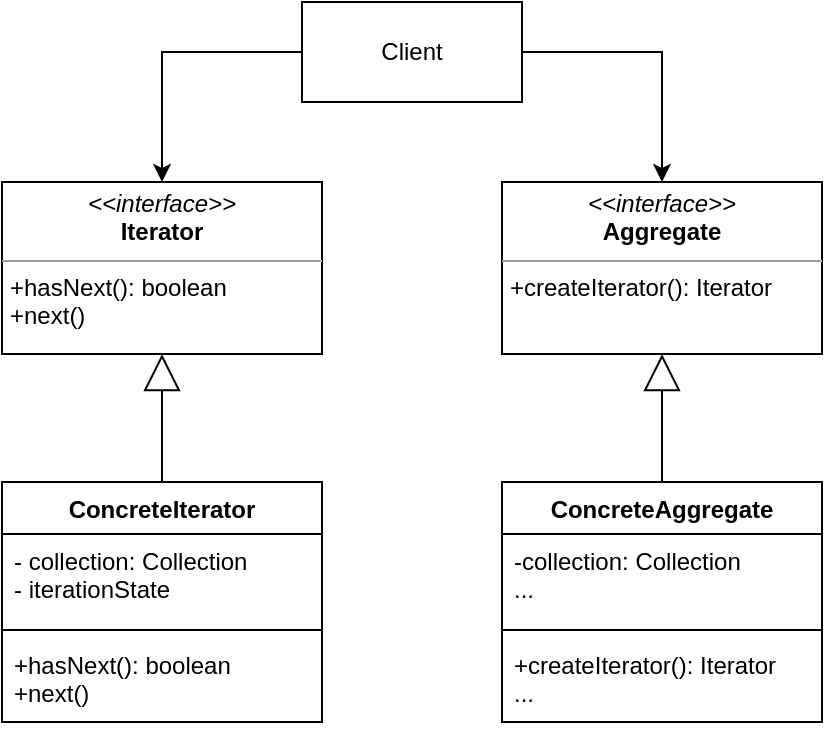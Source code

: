 <mxfile version="21.1.2" type="device">
  <diagram id="C5RBs43oDa-KdzZeNtuy" name="Page-1">
    <mxGraphModel dx="1195" dy="703" grid="1" gridSize="10" guides="1" tooltips="1" connect="1" arrows="1" fold="1" page="1" pageScale="1" pageWidth="827" pageHeight="1169" math="0" shadow="0">
      <root>
        <mxCell id="WIyWlLk6GJQsqaUBKTNV-0" />
        <mxCell id="WIyWlLk6GJQsqaUBKTNV-1" parent="WIyWlLk6GJQsqaUBKTNV-0" />
        <mxCell id="tvCi0EVn3iTEEBMY6Yne-4" value="ConcreteIterator" style="swimlane;fontStyle=1;align=center;verticalAlign=top;childLayout=stackLayout;horizontal=1;startSize=26;horizontalStack=0;resizeParent=1;resizeParentMax=0;resizeLast=0;collapsible=1;marginBottom=0;whiteSpace=wrap;html=1;" vertex="1" parent="WIyWlLk6GJQsqaUBKTNV-1">
          <mxGeometry x="40" y="280" width="160" height="120" as="geometry" />
        </mxCell>
        <mxCell id="tvCi0EVn3iTEEBMY6Yne-5" value="- collection: Collection&lt;br&gt;- iterationState" style="text;strokeColor=none;fillColor=none;align=left;verticalAlign=top;spacingLeft=4;spacingRight=4;overflow=hidden;rotatable=0;points=[[0,0.5],[1,0.5]];portConstraint=eastwest;whiteSpace=wrap;html=1;" vertex="1" parent="tvCi0EVn3iTEEBMY6Yne-4">
          <mxGeometry y="26" width="160" height="44" as="geometry" />
        </mxCell>
        <mxCell id="tvCi0EVn3iTEEBMY6Yne-6" value="" style="line;strokeWidth=1;fillColor=none;align=left;verticalAlign=middle;spacingTop=-1;spacingLeft=3;spacingRight=3;rotatable=0;labelPosition=right;points=[];portConstraint=eastwest;strokeColor=inherit;" vertex="1" parent="tvCi0EVn3iTEEBMY6Yne-4">
          <mxGeometry y="70" width="160" height="8" as="geometry" />
        </mxCell>
        <mxCell id="tvCi0EVn3iTEEBMY6Yne-7" value="+hasNext(): boolean&lt;br&gt;+next()" style="text;strokeColor=none;fillColor=none;align=left;verticalAlign=top;spacingLeft=4;spacingRight=4;overflow=hidden;rotatable=0;points=[[0,0.5],[1,0.5]];portConstraint=eastwest;whiteSpace=wrap;html=1;" vertex="1" parent="tvCi0EVn3iTEEBMY6Yne-4">
          <mxGeometry y="78" width="160" height="42" as="geometry" />
        </mxCell>
        <mxCell id="tvCi0EVn3iTEEBMY6Yne-12" value="ConcreteAggregate" style="swimlane;fontStyle=1;align=center;verticalAlign=top;childLayout=stackLayout;horizontal=1;startSize=26;horizontalStack=0;resizeParent=1;resizeParentMax=0;resizeLast=0;collapsible=1;marginBottom=0;whiteSpace=wrap;html=1;" vertex="1" parent="WIyWlLk6GJQsqaUBKTNV-1">
          <mxGeometry x="290" y="280" width="160" height="120" as="geometry" />
        </mxCell>
        <mxCell id="tvCi0EVn3iTEEBMY6Yne-13" value="-collection: Collection&lt;br&gt;..." style="text;strokeColor=none;fillColor=none;align=left;verticalAlign=top;spacingLeft=4;spacingRight=4;overflow=hidden;rotatable=0;points=[[0,0.5],[1,0.5]];portConstraint=eastwest;whiteSpace=wrap;html=1;" vertex="1" parent="tvCi0EVn3iTEEBMY6Yne-12">
          <mxGeometry y="26" width="160" height="44" as="geometry" />
        </mxCell>
        <mxCell id="tvCi0EVn3iTEEBMY6Yne-14" value="" style="line;strokeWidth=1;fillColor=none;align=left;verticalAlign=middle;spacingTop=-1;spacingLeft=3;spacingRight=3;rotatable=0;labelPosition=right;points=[];portConstraint=eastwest;strokeColor=inherit;" vertex="1" parent="tvCi0EVn3iTEEBMY6Yne-12">
          <mxGeometry y="70" width="160" height="8" as="geometry" />
        </mxCell>
        <mxCell id="tvCi0EVn3iTEEBMY6Yne-15" value="+createIterator(): Iterator&lt;br&gt;..." style="text;strokeColor=none;fillColor=none;align=left;verticalAlign=top;spacingLeft=4;spacingRight=4;overflow=hidden;rotatable=0;points=[[0,0.5],[1,0.5]];portConstraint=eastwest;whiteSpace=wrap;html=1;" vertex="1" parent="tvCi0EVn3iTEEBMY6Yne-12">
          <mxGeometry y="78" width="160" height="42" as="geometry" />
        </mxCell>
        <mxCell id="tvCi0EVn3iTEEBMY6Yne-17" style="edgeStyle=orthogonalEdgeStyle;rounded=0;orthogonalLoop=1;jettySize=auto;html=1;exitX=1;exitY=0.5;exitDx=0;exitDy=0;entryX=0.5;entryY=0;entryDx=0;entryDy=0;" edge="1" parent="WIyWlLk6GJQsqaUBKTNV-1" source="tvCi0EVn3iTEEBMY6Yne-16" target="tvCi0EVn3iTEEBMY6Yne-25">
          <mxGeometry relative="1" as="geometry">
            <mxPoint x="390" y="120" as="targetPoint" />
          </mxGeometry>
        </mxCell>
        <mxCell id="tvCi0EVn3iTEEBMY6Yne-16" value="Client" style="html=1;whiteSpace=wrap;" vertex="1" parent="WIyWlLk6GJQsqaUBKTNV-1">
          <mxGeometry x="190" y="40" width="110" height="50" as="geometry" />
        </mxCell>
        <mxCell id="tvCi0EVn3iTEEBMY6Yne-18" style="edgeStyle=orthogonalEdgeStyle;rounded=0;orthogonalLoop=1;jettySize=auto;html=1;exitX=0;exitY=0.5;exitDx=0;exitDy=0;entryX=0.5;entryY=0;entryDx=0;entryDy=0;" edge="1" parent="WIyWlLk6GJQsqaUBKTNV-1" source="tvCi0EVn3iTEEBMY6Yne-16" target="tvCi0EVn3iTEEBMY6Yne-23">
          <mxGeometry relative="1" as="geometry">
            <mxPoint x="310" y="75" as="sourcePoint" />
            <mxPoint x="130" y="150" as="targetPoint" />
          </mxGeometry>
        </mxCell>
        <mxCell id="tvCi0EVn3iTEEBMY6Yne-19" value="" style="endArrow=block;endSize=16;endFill=0;html=1;rounded=0;exitX=0.5;exitY=0;exitDx=0;exitDy=0;entryX=0.5;entryY=1;entryDx=0;entryDy=0;" edge="1" parent="WIyWlLk6GJQsqaUBKTNV-1" source="tvCi0EVn3iTEEBMY6Yne-4" target="tvCi0EVn3iTEEBMY6Yne-23">
          <mxGeometry width="160" relative="1" as="geometry">
            <mxPoint x="210" y="430" as="sourcePoint" />
            <mxPoint x="120" y="260" as="targetPoint" />
          </mxGeometry>
        </mxCell>
        <mxCell id="tvCi0EVn3iTEEBMY6Yne-20" value="" style="endArrow=block;endSize=16;endFill=0;html=1;rounded=0;exitX=0.5;exitY=0;exitDx=0;exitDy=0;entryX=0.5;entryY=1;entryDx=0;entryDy=0;" edge="1" parent="WIyWlLk6GJQsqaUBKTNV-1" source="tvCi0EVn3iTEEBMY6Yne-12" target="tvCi0EVn3iTEEBMY6Yne-25">
          <mxGeometry width="160" relative="1" as="geometry">
            <mxPoint x="570" y="431" as="sourcePoint" />
            <mxPoint x="370" y="240" as="targetPoint" />
          </mxGeometry>
        </mxCell>
        <mxCell id="tvCi0EVn3iTEEBMY6Yne-23" value="&lt;p style=&quot;margin:0px;margin-top:4px;text-align:center;&quot;&gt;&lt;i&gt;&amp;lt;&amp;lt;interface&amp;gt;&amp;gt;&lt;/i&gt;&lt;br&gt;&lt;b&gt;Iterator&lt;/b&gt;&lt;/p&gt;&lt;hr size=&quot;1&quot;&gt;&lt;p style=&quot;margin:0px;margin-left:4px;&quot;&gt;+hasNext(): boolean&lt;/p&gt;&lt;p style=&quot;margin:0px;margin-left:4px;&quot;&gt;+next()&lt;/p&gt;" style="verticalAlign=top;align=left;overflow=fill;fontSize=12;fontFamily=Helvetica;html=1;whiteSpace=wrap;" vertex="1" parent="WIyWlLk6GJQsqaUBKTNV-1">
          <mxGeometry x="40" y="130" width="160" height="86" as="geometry" />
        </mxCell>
        <mxCell id="tvCi0EVn3iTEEBMY6Yne-25" value="&lt;p style=&quot;margin:0px;margin-top:4px;text-align:center;&quot;&gt;&lt;i&gt;&amp;lt;&amp;lt;interface&amp;gt;&amp;gt;&lt;/i&gt;&lt;br&gt;&lt;b&gt;Aggregate&lt;/b&gt;&lt;br&gt;&lt;/p&gt;&lt;hr size=&quot;1&quot;&gt;&lt;p style=&quot;margin:0px;margin-left:4px;&quot;&gt;+createIterator(): Iterator&lt;br&gt;&lt;/p&gt;" style="verticalAlign=top;align=left;overflow=fill;fontSize=12;fontFamily=Helvetica;html=1;whiteSpace=wrap;" vertex="1" parent="WIyWlLk6GJQsqaUBKTNV-1">
          <mxGeometry x="290" y="130" width="160" height="86" as="geometry" />
        </mxCell>
      </root>
    </mxGraphModel>
  </diagram>
</mxfile>
